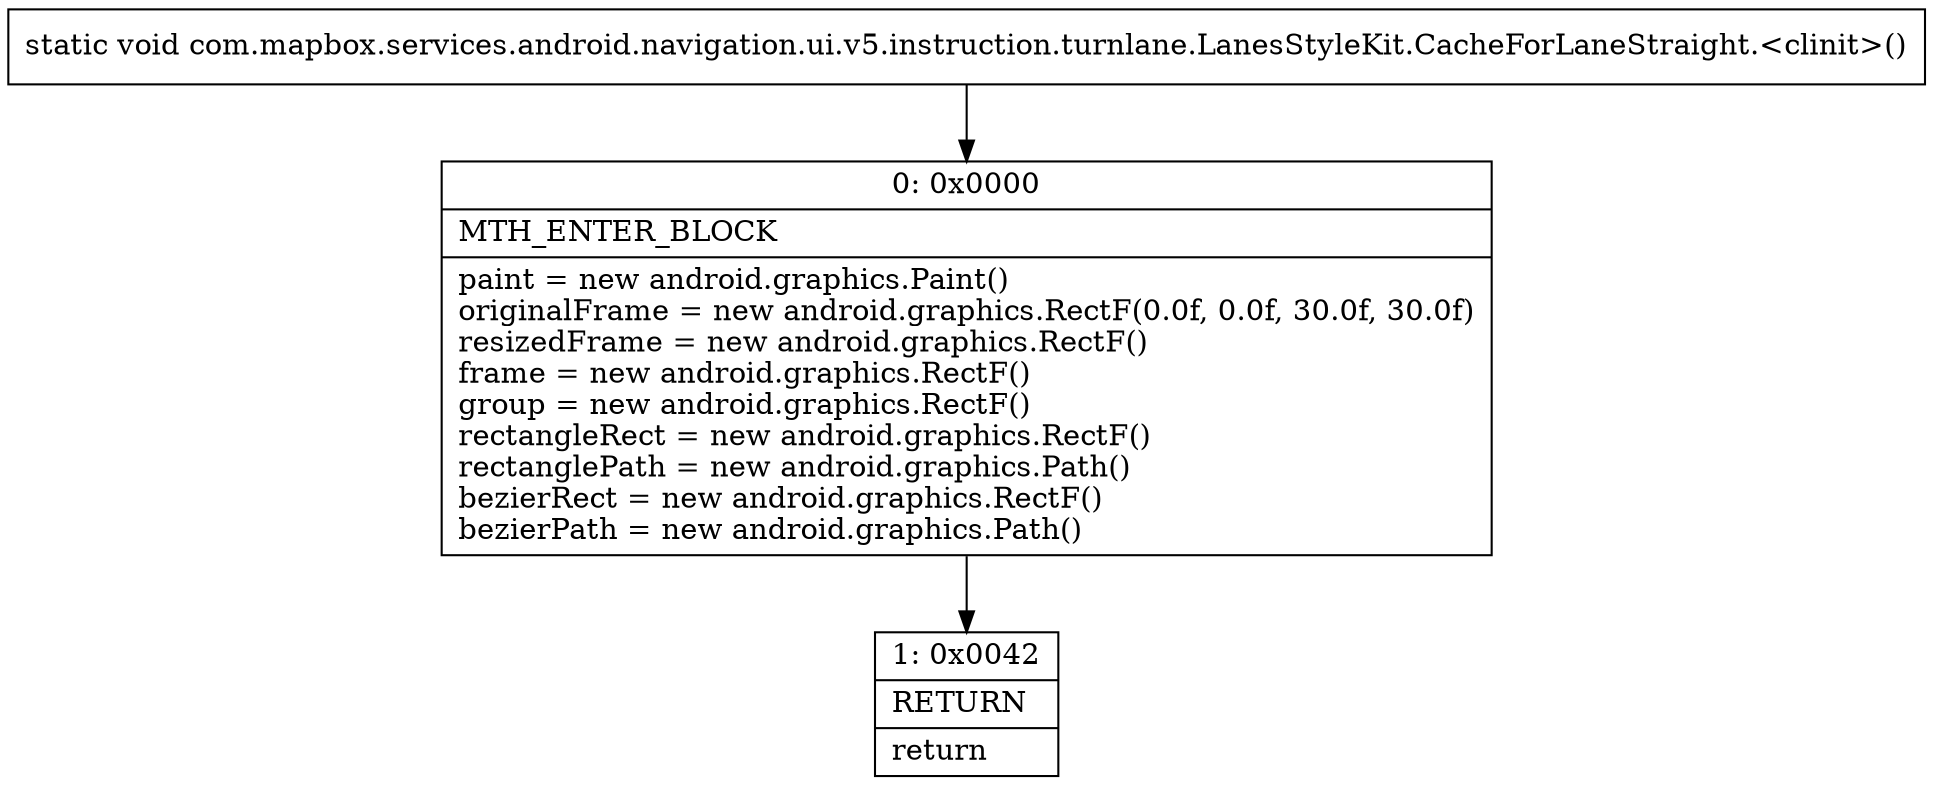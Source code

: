digraph "CFG forcom.mapbox.services.android.navigation.ui.v5.instruction.turnlane.LanesStyleKit.CacheForLaneStraight.\<clinit\>()V" {
Node_0 [shape=record,label="{0\:\ 0x0000|MTH_ENTER_BLOCK\l|paint = new android.graphics.Paint()\loriginalFrame = new android.graphics.RectF(0.0f, 0.0f, 30.0f, 30.0f)\lresizedFrame = new android.graphics.RectF()\lframe = new android.graphics.RectF()\lgroup = new android.graphics.RectF()\lrectangleRect = new android.graphics.RectF()\lrectanglePath = new android.graphics.Path()\lbezierRect = new android.graphics.RectF()\lbezierPath = new android.graphics.Path()\l}"];
Node_1 [shape=record,label="{1\:\ 0x0042|RETURN\l|return\l}"];
MethodNode[shape=record,label="{static void com.mapbox.services.android.navigation.ui.v5.instruction.turnlane.LanesStyleKit.CacheForLaneStraight.\<clinit\>() }"];
MethodNode -> Node_0;
Node_0 -> Node_1;
}

